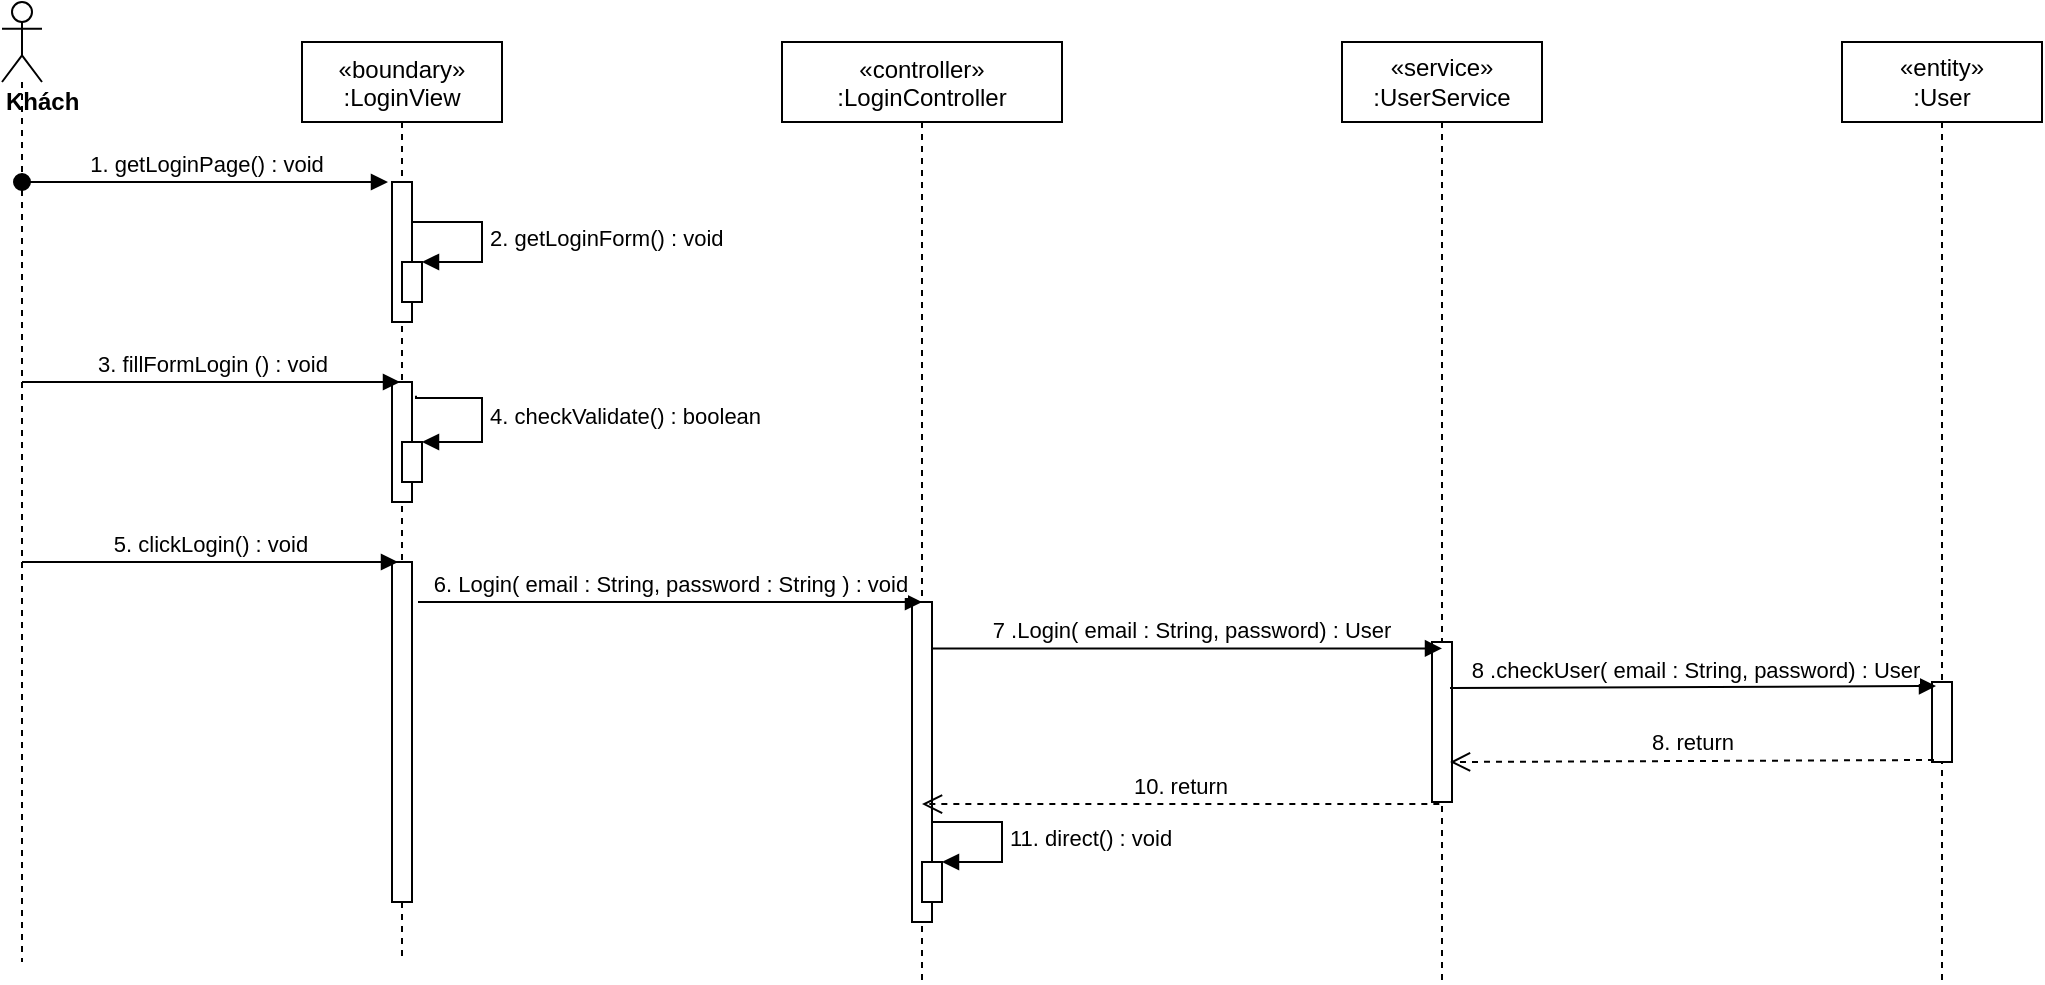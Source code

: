 <mxfile version="14.6.11" type="device"><diagram id="kgpKYQtTHZ0yAKxKKP6v" name="Page-1"><mxGraphModel dx="1176" dy="500" grid="1" gridSize="10" guides="1" tooltips="1" connect="1" arrows="1" fold="1" page="1" pageScale="1" pageWidth="850" pageHeight="1100" math="0" shadow="0"><root><mxCell id="0"/><mxCell id="1" parent="0"/><mxCell id="hdyq-Z9HCqLT5VW3QjL_-1" value="«boundary»&#10;:LoginView" style="shape=umlLifeline;perimeter=lifelinePerimeter;container=1;collapsible=0;recursiveResize=0;rounded=0;shadow=0;strokeWidth=1;" parent="1" vertex="1"><mxGeometry x="230" y="80" width="100" height="460" as="geometry"/></mxCell><mxCell id="hdyq-Z9HCqLT5VW3QjL_-2" value="" style="points=[];perimeter=orthogonalPerimeter;rounded=0;shadow=0;strokeWidth=1;" parent="hdyq-Z9HCqLT5VW3QjL_-1" vertex="1"><mxGeometry x="45" y="70" width="10" height="70" as="geometry"/></mxCell><mxCell id="hdyq-Z9HCqLT5VW3QjL_-3" value="" style="points=[];perimeter=orthogonalPerimeter;rounded=0;shadow=0;strokeWidth=1;" parent="hdyq-Z9HCqLT5VW3QjL_-1" vertex="1"><mxGeometry x="45" y="170" width="10" height="60" as="geometry"/></mxCell><mxCell id="yucO8W2UAQQDanjgkgmb-2" value="" style="html=1;points=[];perimeter=orthogonalPerimeter;" vertex="1" parent="hdyq-Z9HCqLT5VW3QjL_-1"><mxGeometry x="50" y="110" width="10" height="20" as="geometry"/></mxCell><mxCell id="yucO8W2UAQQDanjgkgmb-3" value="2. getLoginForm() : void" style="edgeStyle=orthogonalEdgeStyle;html=1;align=left;spacingLeft=2;endArrow=block;rounded=0;entryX=1;entryY=0;" edge="1" target="yucO8W2UAQQDanjgkgmb-2" parent="hdyq-Z9HCqLT5VW3QjL_-1" source="hdyq-Z9HCqLT5VW3QjL_-2"><mxGeometry relative="1" as="geometry"><mxPoint x="70" y="70" as="sourcePoint"/><Array as="points"><mxPoint x="90" y="90"/><mxPoint x="90" y="110"/></Array></mxGeometry></mxCell><mxCell id="yucO8W2UAQQDanjgkgmb-7" value="" style="html=1;points=[];perimeter=orthogonalPerimeter;" vertex="1" parent="hdyq-Z9HCqLT5VW3QjL_-1"><mxGeometry x="50" y="200" width="10" height="20" as="geometry"/></mxCell><mxCell id="yucO8W2UAQQDanjgkgmb-8" value="4. checkValidate() : boolean" style="edgeStyle=orthogonalEdgeStyle;html=1;align=left;spacingLeft=2;endArrow=block;rounded=0;exitX=1.2;exitY=0.114;exitDx=0;exitDy=0;exitPerimeter=0;" edge="1" target="yucO8W2UAQQDanjgkgmb-7" parent="hdyq-Z9HCqLT5VW3QjL_-1" source="hdyq-Z9HCqLT5VW3QjL_-3"><mxGeometry relative="1" as="geometry"><mxPoint x="180" y="110" as="sourcePoint"/><Array as="points"><mxPoint x="57" y="178"/><mxPoint x="90" y="178"/><mxPoint x="90" y="200"/></Array><mxPoint x="120" y="240" as="targetPoint"/></mxGeometry></mxCell><mxCell id="yucO8W2UAQQDanjgkgmb-10" value="" style="html=1;points=[];perimeter=orthogonalPerimeter;" vertex="1" parent="hdyq-Z9HCqLT5VW3QjL_-1"><mxGeometry x="45" y="260" width="10" height="170" as="geometry"/></mxCell><mxCell id="hdyq-Z9HCqLT5VW3QjL_-4" value="«controller»&#10;:LoginController" style="shape=umlLifeline;perimeter=lifelinePerimeter;container=1;collapsible=0;recursiveResize=0;rounded=0;shadow=0;strokeWidth=1;" parent="1" vertex="1"><mxGeometry x="470" y="80" width="140" height="470" as="geometry"/></mxCell><mxCell id="hdyq-Z9HCqLT5VW3QjL_-5" value="" style="points=[];perimeter=orthogonalPerimeter;rounded=0;shadow=0;strokeWidth=1;" parent="hdyq-Z9HCqLT5VW3QjL_-4" vertex="1"><mxGeometry x="65" y="280" width="10" height="160" as="geometry"/></mxCell><mxCell id="hdyq-Z9HCqLT5VW3QjL_-6" value="&lt;div&gt;&lt;b&gt;Khách&lt;/b&gt;&lt;/div&gt;" style="shape=umlLifeline;participant=umlActor;perimeter=lifelinePerimeter;whiteSpace=wrap;html=1;container=1;collapsible=0;recursiveResize=0;verticalAlign=top;spacingTop=36;outlineConnect=0;align=left;" parent="1" vertex="1"><mxGeometry x="80" y="60" width="20" height="480" as="geometry"/></mxCell><mxCell id="hdyq-Z9HCqLT5VW3QjL_-12" value="&lt;span&gt;«service»&lt;br&gt;&lt;/span&gt;:UserService" style="shape=umlLifeline;perimeter=lifelinePerimeter;whiteSpace=wrap;html=1;container=1;collapsible=0;recursiveResize=0;outlineConnect=0;" parent="1" vertex="1"><mxGeometry x="750" y="80" width="100" height="470" as="geometry"/></mxCell><mxCell id="hdyq-Z9HCqLT5VW3QjL_-13" value="" style="points=[];perimeter=orthogonalPerimeter;rounded=0;shadow=0;strokeWidth=1;" parent="hdyq-Z9HCqLT5VW3QjL_-12" vertex="1"><mxGeometry x="45" y="300" width="10" height="80" as="geometry"/></mxCell><mxCell id="yucO8W2UAQQDanjgkgmb-1" value="1. getLoginPage() : void" style="html=1;verticalAlign=bottom;startArrow=oval;startFill=1;endArrow=block;startSize=8;entryX=-0.2;entryY=0;entryDx=0;entryDy=0;entryPerimeter=0;" edge="1" parent="1" source="hdyq-Z9HCqLT5VW3QjL_-6" target="hdyq-Z9HCqLT5VW3QjL_-2"><mxGeometry width="60" relative="1" as="geometry"><mxPoint x="390" y="220" as="sourcePoint"/><mxPoint x="450" y="220" as="targetPoint"/></mxGeometry></mxCell><mxCell id="yucO8W2UAQQDanjgkgmb-4" value="3. fillFormLogin () : void" style="html=1;verticalAlign=bottom;endArrow=block;entryX=0.4;entryY=0;entryDx=0;entryDy=0;entryPerimeter=0;" edge="1" parent="1" source="hdyq-Z9HCqLT5VW3QjL_-6" target="hdyq-Z9HCqLT5VW3QjL_-3"><mxGeometry width="80" relative="1" as="geometry"><mxPoint x="380" y="220" as="sourcePoint"/><mxPoint x="460" y="220" as="targetPoint"/></mxGeometry></mxCell><mxCell id="yucO8W2UAQQDanjgkgmb-9" value="5. clickLogin() : void" style="html=1;verticalAlign=bottom;endArrow=block;entryX=0.3;entryY=0;entryDx=0;entryDy=0;entryPerimeter=0;" edge="1" parent="1" source="hdyq-Z9HCqLT5VW3QjL_-6" target="yucO8W2UAQQDanjgkgmb-10"><mxGeometry width="80" relative="1" as="geometry"><mxPoint x="380" y="320" as="sourcePoint"/><mxPoint x="278" y="344" as="targetPoint"/></mxGeometry></mxCell><mxCell id="yucO8W2UAQQDanjgkgmb-11" value="6. Login( email : String, password : String ) : void" style="html=1;verticalAlign=bottom;endArrow=block;entryX=0.5;entryY=0;entryDx=0;entryDy=0;entryPerimeter=0;" edge="1" parent="1" target="hdyq-Z9HCqLT5VW3QjL_-5"><mxGeometry width="80" relative="1" as="geometry"><mxPoint x="288" y="360" as="sourcePoint"/><mxPoint x="460" y="320" as="targetPoint"/></mxGeometry></mxCell><mxCell id="yucO8W2UAQQDanjgkgmb-12" value="&lt;span&gt;«entity»&lt;br&gt;&lt;/span&gt;:User" style="shape=umlLifeline;perimeter=lifelinePerimeter;whiteSpace=wrap;html=1;container=1;collapsible=0;recursiveResize=0;outlineConnect=0;" vertex="1" parent="1"><mxGeometry x="1000" y="80" width="100" height="470" as="geometry"/></mxCell><mxCell id="yucO8W2UAQQDanjgkgmb-13" value="" style="points=[];perimeter=orthogonalPerimeter;rounded=0;shadow=0;strokeWidth=1;" vertex="1" parent="yucO8W2UAQQDanjgkgmb-12"><mxGeometry x="45" y="320" width="10" height="40" as="geometry"/></mxCell><mxCell id="yucO8W2UAQQDanjgkgmb-14" value="&amp;nbsp;7 .Login( email : String, password) : User" style="html=1;verticalAlign=bottom;endArrow=block;entryX=0.5;entryY=0.04;entryDx=0;entryDy=0;entryPerimeter=0;" edge="1" parent="1" source="hdyq-Z9HCqLT5VW3QjL_-5" target="hdyq-Z9HCqLT5VW3QjL_-13"><mxGeometry width="80" relative="1" as="geometry"><mxPoint x="680" y="430" as="sourcePoint"/><mxPoint x="760" y="430" as="targetPoint"/></mxGeometry></mxCell><mxCell id="yucO8W2UAQQDanjgkgmb-16" value="&lt;span style=&quot;font-family: &amp;#34;helvetica&amp;#34;&quot;&gt;&amp;nbsp;8 .checkUser( email : String, password) : User&lt;/span&gt;" style="html=1;verticalAlign=bottom;endArrow=block;entryX=0.2;entryY=0.05;entryDx=0;entryDy=0;entryPerimeter=0;exitX=0.9;exitY=0.288;exitDx=0;exitDy=0;exitPerimeter=0;" edge="1" parent="1" source="hdyq-Z9HCqLT5VW3QjL_-13" target="yucO8W2UAQQDanjgkgmb-13"><mxGeometry width="80" relative="1" as="geometry"><mxPoint x="680" y="330" as="sourcePoint"/><mxPoint x="760" y="330" as="targetPoint"/></mxGeometry></mxCell><mxCell id="yucO8W2UAQQDanjgkgmb-17" value="8. return" style="html=1;verticalAlign=bottom;endArrow=open;dashed=1;endSize=8;exitX=0.1;exitY=0.975;exitDx=0;exitDy=0;exitPerimeter=0;" edge="1" parent="1" source="yucO8W2UAQQDanjgkgmb-13"><mxGeometry relative="1" as="geometry"><mxPoint x="760" y="330" as="sourcePoint"/><mxPoint x="804" y="440" as="targetPoint"/></mxGeometry></mxCell><mxCell id="yucO8W2UAQQDanjgkgmb-18" value="10. return" style="html=1;verticalAlign=bottom;endArrow=open;dashed=1;endSize=8;exitX=0.367;exitY=1.013;exitDx=0;exitDy=0;exitPerimeter=0;" edge="1" parent="1" source="hdyq-Z9HCqLT5VW3QjL_-13" target="hdyq-Z9HCqLT5VW3QjL_-4"><mxGeometry relative="1" as="geometry"><mxPoint x="800" y="440" as="sourcePoint"/><mxPoint x="720" y="440" as="targetPoint"/></mxGeometry></mxCell><mxCell id="yucO8W2UAQQDanjgkgmb-19" value="" style="html=1;points=[];perimeter=orthogonalPerimeter;" vertex="1" parent="1"><mxGeometry x="540" y="490" width="10" height="20" as="geometry"/></mxCell><mxCell id="yucO8W2UAQQDanjgkgmb-20" value="11. direct() : void" style="edgeStyle=orthogonalEdgeStyle;html=1;align=left;spacingLeft=2;endArrow=block;rounded=0;entryX=1;entryY=0;" edge="1" target="yucO8W2UAQQDanjgkgmb-19" parent="1" source="hdyq-Z9HCqLT5VW3QjL_-5"><mxGeometry relative="1" as="geometry"><mxPoint x="550" y="470" as="sourcePoint"/><Array as="points"><mxPoint x="580" y="470"/><mxPoint x="580" y="490"/></Array></mxGeometry></mxCell></root></mxGraphModel></diagram></mxfile>